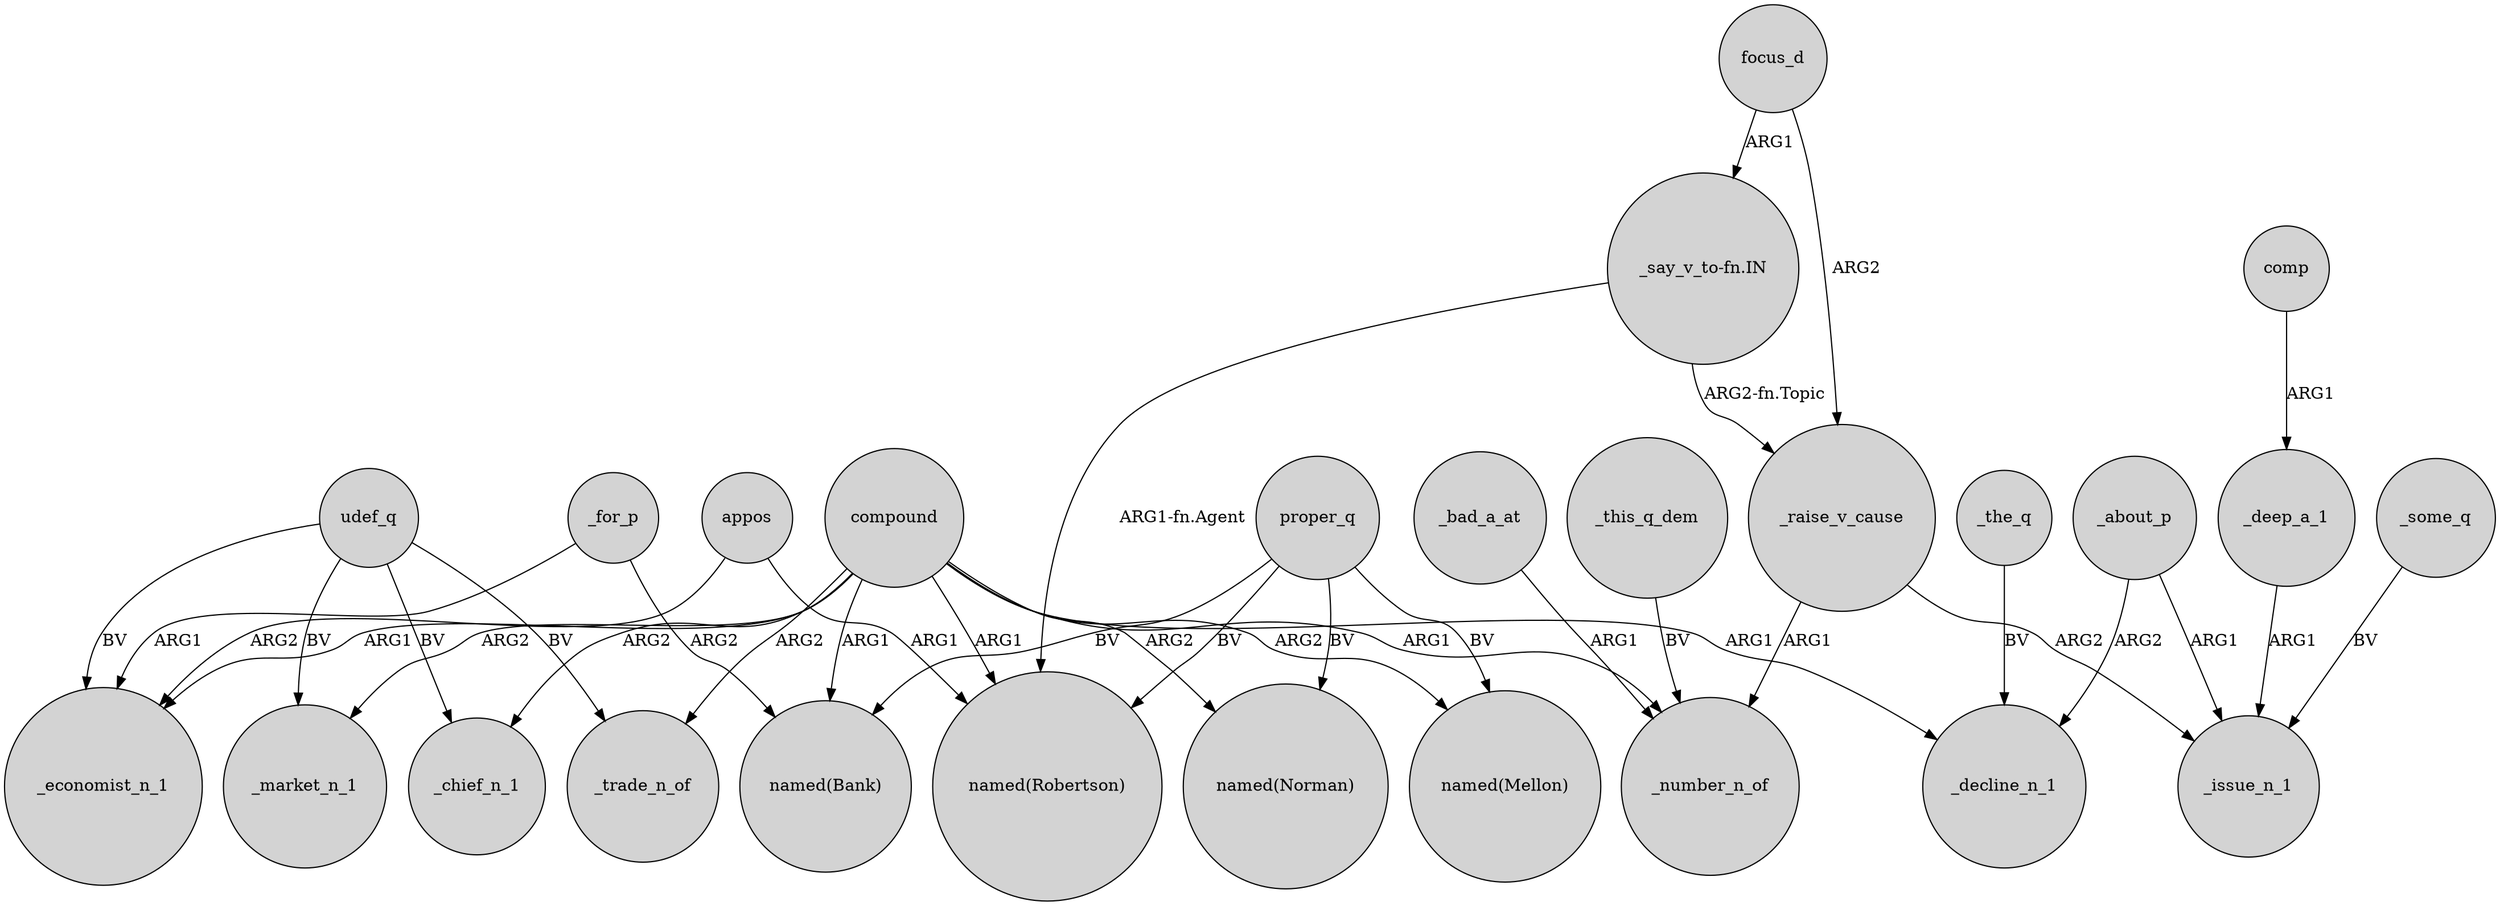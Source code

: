digraph {
	node [shape=circle style=filled]
	compound -> _market_n_1 [label=ARG2]
	compound -> "named(Robertson)" [label=ARG1]
	udef_q -> _trade_n_of [label=BV]
	_this_q_dem -> _number_n_of [label=BV]
	proper_q -> "named(Norman)" [label=BV]
	"_say_v_to-fn.IN" -> "named(Robertson)" [label="ARG1-fn.Agent"]
	_about_p -> _decline_n_1 [label=ARG2]
	appos -> _economist_n_1 [label=ARG2]
	udef_q -> _market_n_1 [label=BV]
	udef_q -> _economist_n_1 [label=BV]
	_the_q -> _decline_n_1 [label=BV]
	comp -> _deep_a_1 [label=ARG1]
	_deep_a_1 -> _issue_n_1 [label=ARG1]
	compound -> _chief_n_1 [label=ARG2]
	compound -> _economist_n_1 [label=ARG1]
	"_say_v_to-fn.IN" -> _raise_v_cause [label="ARG2-fn.Topic"]
	proper_q -> "named(Bank)" [label=BV]
	_about_p -> _issue_n_1 [label=ARG1]
	appos -> "named(Robertson)" [label=ARG1]
	udef_q -> _chief_n_1 [label=BV]
	compound -> _trade_n_of [label=ARG2]
	_some_q -> _issue_n_1 [label=BV]
	compound -> "named(Norman)" [label=ARG2]
	proper_q -> "named(Mellon)" [label=BV]
	_raise_v_cause -> _number_n_of [label=ARG1]
	_for_p -> _economist_n_1 [label=ARG1]
	compound -> _number_n_of [label=ARG1]
	_for_p -> "named(Bank)" [label=ARG2]
	proper_q -> "named(Robertson)" [label=BV]
	_bad_a_at -> _number_n_of [label=ARG1]
	compound -> "named(Bank)" [label=ARG1]
	compound -> "named(Mellon)" [label=ARG2]
	compound -> _decline_n_1 [label=ARG1]
	_raise_v_cause -> _issue_n_1 [label=ARG2]
	focus_d -> "_say_v_to-fn.IN" [label=ARG1]
	focus_d -> _raise_v_cause [label=ARG2]
}
